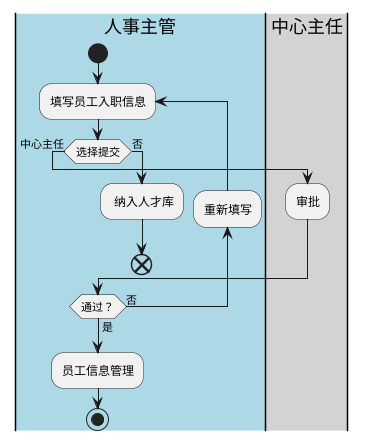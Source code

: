 @startuml

|#lightblue|人事主管|
start
repeat :填写员工入职信息;

if (选择提交) then (中心主任)
    |#lightgray|中心主任|
    :审批;
    else(否)
    |#lightblue|人事主管|
    : 纳入人才库;
    end
endif

|#lightblue|人事主管|
backward:重新填写;
repeat while (通过？) is (否) not (是)
 :员工信息管理;
stop
@enduml
